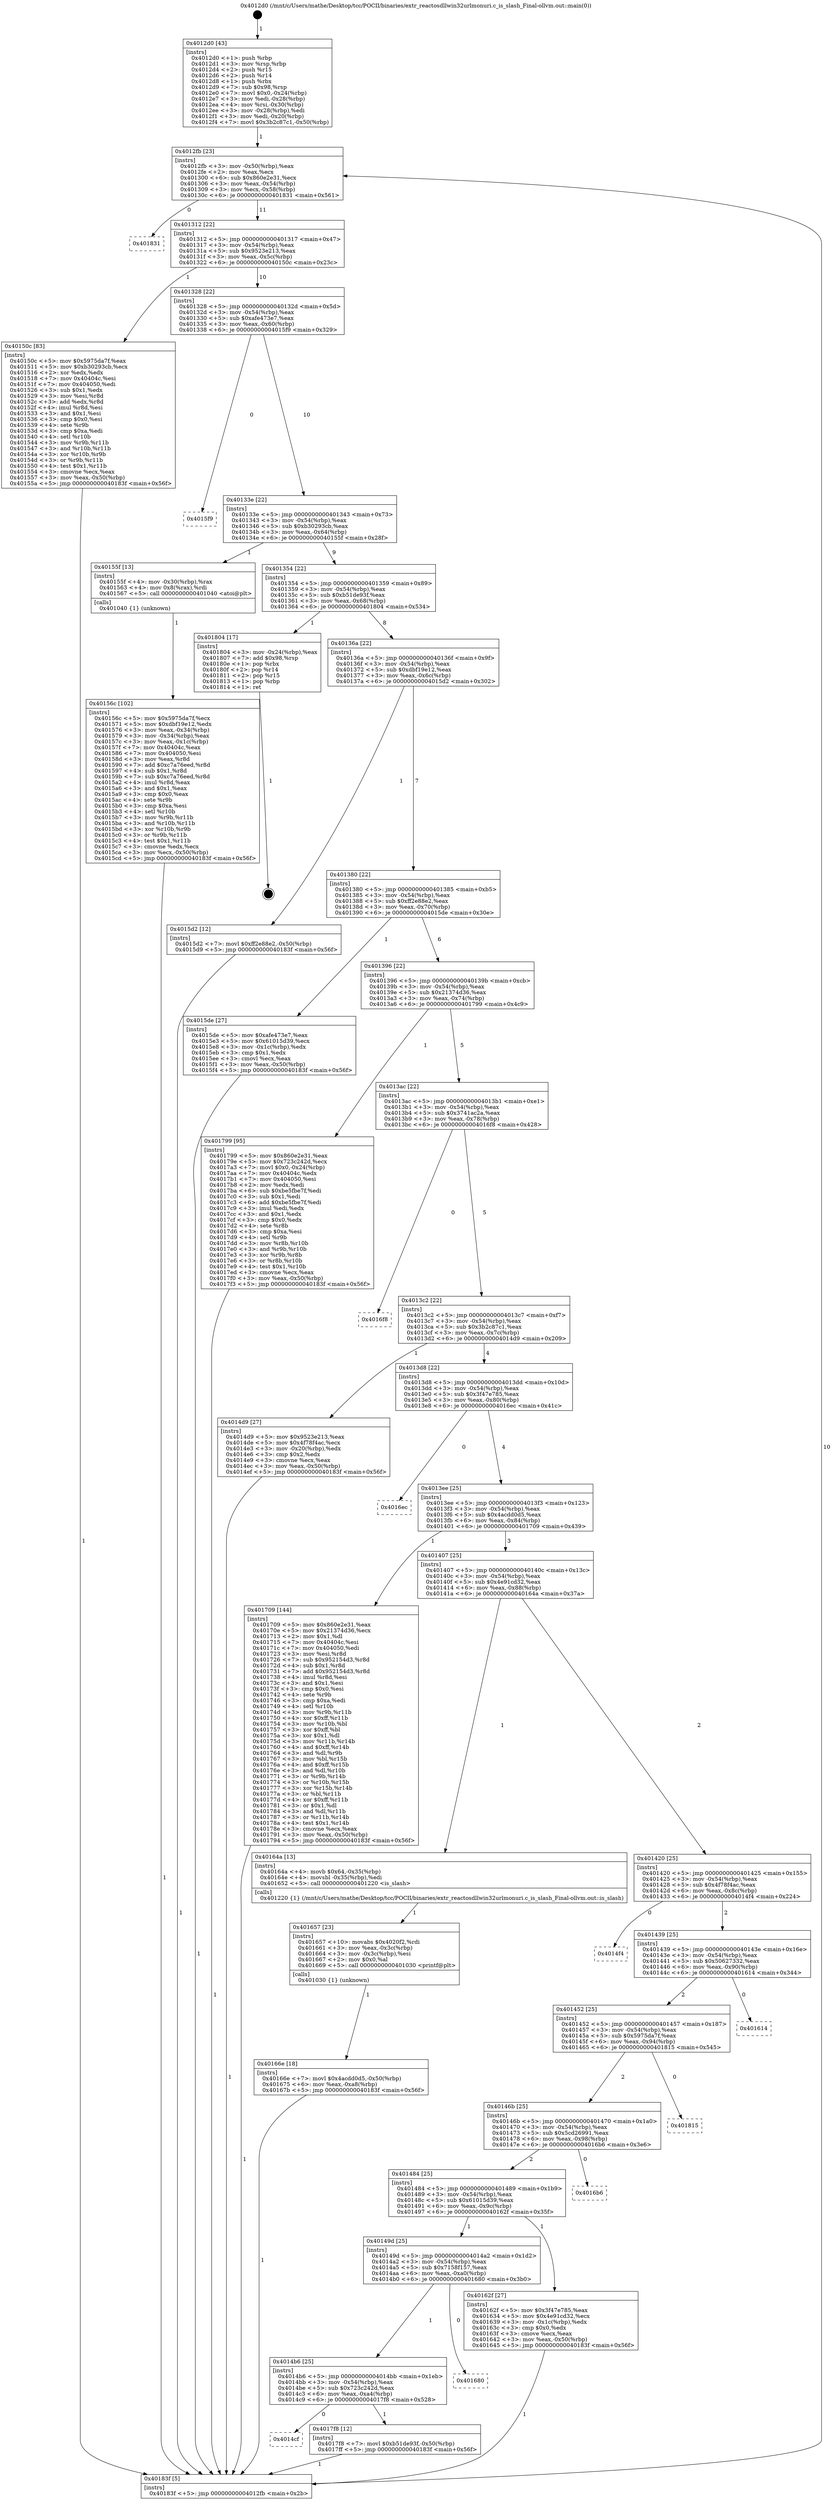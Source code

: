 digraph "0x4012d0" {
  label = "0x4012d0 (/mnt/c/Users/mathe/Desktop/tcc/POCII/binaries/extr_reactosdllwin32urlmonuri.c_is_slash_Final-ollvm.out::main(0))"
  labelloc = "t"
  node[shape=record]

  Entry [label="",width=0.3,height=0.3,shape=circle,fillcolor=black,style=filled]
  "0x4012fb" [label="{
     0x4012fb [23]\l
     | [instrs]\l
     &nbsp;&nbsp;0x4012fb \<+3\>: mov -0x50(%rbp),%eax\l
     &nbsp;&nbsp;0x4012fe \<+2\>: mov %eax,%ecx\l
     &nbsp;&nbsp;0x401300 \<+6\>: sub $0x860e2e31,%ecx\l
     &nbsp;&nbsp;0x401306 \<+3\>: mov %eax,-0x54(%rbp)\l
     &nbsp;&nbsp;0x401309 \<+3\>: mov %ecx,-0x58(%rbp)\l
     &nbsp;&nbsp;0x40130c \<+6\>: je 0000000000401831 \<main+0x561\>\l
  }"]
  "0x401831" [label="{
     0x401831\l
  }", style=dashed]
  "0x401312" [label="{
     0x401312 [22]\l
     | [instrs]\l
     &nbsp;&nbsp;0x401312 \<+5\>: jmp 0000000000401317 \<main+0x47\>\l
     &nbsp;&nbsp;0x401317 \<+3\>: mov -0x54(%rbp),%eax\l
     &nbsp;&nbsp;0x40131a \<+5\>: sub $0x9523e213,%eax\l
     &nbsp;&nbsp;0x40131f \<+3\>: mov %eax,-0x5c(%rbp)\l
     &nbsp;&nbsp;0x401322 \<+6\>: je 000000000040150c \<main+0x23c\>\l
  }"]
  Exit [label="",width=0.3,height=0.3,shape=circle,fillcolor=black,style=filled,peripheries=2]
  "0x40150c" [label="{
     0x40150c [83]\l
     | [instrs]\l
     &nbsp;&nbsp;0x40150c \<+5\>: mov $0x5975da7f,%eax\l
     &nbsp;&nbsp;0x401511 \<+5\>: mov $0xb30293cb,%ecx\l
     &nbsp;&nbsp;0x401516 \<+2\>: xor %edx,%edx\l
     &nbsp;&nbsp;0x401518 \<+7\>: mov 0x40404c,%esi\l
     &nbsp;&nbsp;0x40151f \<+7\>: mov 0x404050,%edi\l
     &nbsp;&nbsp;0x401526 \<+3\>: sub $0x1,%edx\l
     &nbsp;&nbsp;0x401529 \<+3\>: mov %esi,%r8d\l
     &nbsp;&nbsp;0x40152c \<+3\>: add %edx,%r8d\l
     &nbsp;&nbsp;0x40152f \<+4\>: imul %r8d,%esi\l
     &nbsp;&nbsp;0x401533 \<+3\>: and $0x1,%esi\l
     &nbsp;&nbsp;0x401536 \<+3\>: cmp $0x0,%esi\l
     &nbsp;&nbsp;0x401539 \<+4\>: sete %r9b\l
     &nbsp;&nbsp;0x40153d \<+3\>: cmp $0xa,%edi\l
     &nbsp;&nbsp;0x401540 \<+4\>: setl %r10b\l
     &nbsp;&nbsp;0x401544 \<+3\>: mov %r9b,%r11b\l
     &nbsp;&nbsp;0x401547 \<+3\>: and %r10b,%r11b\l
     &nbsp;&nbsp;0x40154a \<+3\>: xor %r10b,%r9b\l
     &nbsp;&nbsp;0x40154d \<+3\>: or %r9b,%r11b\l
     &nbsp;&nbsp;0x401550 \<+4\>: test $0x1,%r11b\l
     &nbsp;&nbsp;0x401554 \<+3\>: cmovne %ecx,%eax\l
     &nbsp;&nbsp;0x401557 \<+3\>: mov %eax,-0x50(%rbp)\l
     &nbsp;&nbsp;0x40155a \<+5\>: jmp 000000000040183f \<main+0x56f\>\l
  }"]
  "0x401328" [label="{
     0x401328 [22]\l
     | [instrs]\l
     &nbsp;&nbsp;0x401328 \<+5\>: jmp 000000000040132d \<main+0x5d\>\l
     &nbsp;&nbsp;0x40132d \<+3\>: mov -0x54(%rbp),%eax\l
     &nbsp;&nbsp;0x401330 \<+5\>: sub $0xafe473e7,%eax\l
     &nbsp;&nbsp;0x401335 \<+3\>: mov %eax,-0x60(%rbp)\l
     &nbsp;&nbsp;0x401338 \<+6\>: je 00000000004015f9 \<main+0x329\>\l
  }"]
  "0x4014cf" [label="{
     0x4014cf\l
  }", style=dashed]
  "0x4015f9" [label="{
     0x4015f9\l
  }", style=dashed]
  "0x40133e" [label="{
     0x40133e [22]\l
     | [instrs]\l
     &nbsp;&nbsp;0x40133e \<+5\>: jmp 0000000000401343 \<main+0x73\>\l
     &nbsp;&nbsp;0x401343 \<+3\>: mov -0x54(%rbp),%eax\l
     &nbsp;&nbsp;0x401346 \<+5\>: sub $0xb30293cb,%eax\l
     &nbsp;&nbsp;0x40134b \<+3\>: mov %eax,-0x64(%rbp)\l
     &nbsp;&nbsp;0x40134e \<+6\>: je 000000000040155f \<main+0x28f\>\l
  }"]
  "0x4017f8" [label="{
     0x4017f8 [12]\l
     | [instrs]\l
     &nbsp;&nbsp;0x4017f8 \<+7\>: movl $0xb51de93f,-0x50(%rbp)\l
     &nbsp;&nbsp;0x4017ff \<+5\>: jmp 000000000040183f \<main+0x56f\>\l
  }"]
  "0x40155f" [label="{
     0x40155f [13]\l
     | [instrs]\l
     &nbsp;&nbsp;0x40155f \<+4\>: mov -0x30(%rbp),%rax\l
     &nbsp;&nbsp;0x401563 \<+4\>: mov 0x8(%rax),%rdi\l
     &nbsp;&nbsp;0x401567 \<+5\>: call 0000000000401040 \<atoi@plt\>\l
     | [calls]\l
     &nbsp;&nbsp;0x401040 \{1\} (unknown)\l
  }"]
  "0x401354" [label="{
     0x401354 [22]\l
     | [instrs]\l
     &nbsp;&nbsp;0x401354 \<+5\>: jmp 0000000000401359 \<main+0x89\>\l
     &nbsp;&nbsp;0x401359 \<+3\>: mov -0x54(%rbp),%eax\l
     &nbsp;&nbsp;0x40135c \<+5\>: sub $0xb51de93f,%eax\l
     &nbsp;&nbsp;0x401361 \<+3\>: mov %eax,-0x68(%rbp)\l
     &nbsp;&nbsp;0x401364 \<+6\>: je 0000000000401804 \<main+0x534\>\l
  }"]
  "0x4014b6" [label="{
     0x4014b6 [25]\l
     | [instrs]\l
     &nbsp;&nbsp;0x4014b6 \<+5\>: jmp 00000000004014bb \<main+0x1eb\>\l
     &nbsp;&nbsp;0x4014bb \<+3\>: mov -0x54(%rbp),%eax\l
     &nbsp;&nbsp;0x4014be \<+5\>: sub $0x723c242d,%eax\l
     &nbsp;&nbsp;0x4014c3 \<+6\>: mov %eax,-0xa4(%rbp)\l
     &nbsp;&nbsp;0x4014c9 \<+6\>: je 00000000004017f8 \<main+0x528\>\l
  }"]
  "0x401804" [label="{
     0x401804 [17]\l
     | [instrs]\l
     &nbsp;&nbsp;0x401804 \<+3\>: mov -0x24(%rbp),%eax\l
     &nbsp;&nbsp;0x401807 \<+7\>: add $0x98,%rsp\l
     &nbsp;&nbsp;0x40180e \<+1\>: pop %rbx\l
     &nbsp;&nbsp;0x40180f \<+2\>: pop %r14\l
     &nbsp;&nbsp;0x401811 \<+2\>: pop %r15\l
     &nbsp;&nbsp;0x401813 \<+1\>: pop %rbp\l
     &nbsp;&nbsp;0x401814 \<+1\>: ret\l
  }"]
  "0x40136a" [label="{
     0x40136a [22]\l
     | [instrs]\l
     &nbsp;&nbsp;0x40136a \<+5\>: jmp 000000000040136f \<main+0x9f\>\l
     &nbsp;&nbsp;0x40136f \<+3\>: mov -0x54(%rbp),%eax\l
     &nbsp;&nbsp;0x401372 \<+5\>: sub $0xdbf19e12,%eax\l
     &nbsp;&nbsp;0x401377 \<+3\>: mov %eax,-0x6c(%rbp)\l
     &nbsp;&nbsp;0x40137a \<+6\>: je 00000000004015d2 \<main+0x302\>\l
  }"]
  "0x401680" [label="{
     0x401680\l
  }", style=dashed]
  "0x4015d2" [label="{
     0x4015d2 [12]\l
     | [instrs]\l
     &nbsp;&nbsp;0x4015d2 \<+7\>: movl $0xff2e88e2,-0x50(%rbp)\l
     &nbsp;&nbsp;0x4015d9 \<+5\>: jmp 000000000040183f \<main+0x56f\>\l
  }"]
  "0x401380" [label="{
     0x401380 [22]\l
     | [instrs]\l
     &nbsp;&nbsp;0x401380 \<+5\>: jmp 0000000000401385 \<main+0xb5\>\l
     &nbsp;&nbsp;0x401385 \<+3\>: mov -0x54(%rbp),%eax\l
     &nbsp;&nbsp;0x401388 \<+5\>: sub $0xff2e88e2,%eax\l
     &nbsp;&nbsp;0x40138d \<+3\>: mov %eax,-0x70(%rbp)\l
     &nbsp;&nbsp;0x401390 \<+6\>: je 00000000004015de \<main+0x30e\>\l
  }"]
  "0x40166e" [label="{
     0x40166e [18]\l
     | [instrs]\l
     &nbsp;&nbsp;0x40166e \<+7\>: movl $0x4acdd0d5,-0x50(%rbp)\l
     &nbsp;&nbsp;0x401675 \<+6\>: mov %eax,-0xa8(%rbp)\l
     &nbsp;&nbsp;0x40167b \<+5\>: jmp 000000000040183f \<main+0x56f\>\l
  }"]
  "0x4015de" [label="{
     0x4015de [27]\l
     | [instrs]\l
     &nbsp;&nbsp;0x4015de \<+5\>: mov $0xafe473e7,%eax\l
     &nbsp;&nbsp;0x4015e3 \<+5\>: mov $0x61015d39,%ecx\l
     &nbsp;&nbsp;0x4015e8 \<+3\>: mov -0x1c(%rbp),%edx\l
     &nbsp;&nbsp;0x4015eb \<+3\>: cmp $0x1,%edx\l
     &nbsp;&nbsp;0x4015ee \<+3\>: cmovl %ecx,%eax\l
     &nbsp;&nbsp;0x4015f1 \<+3\>: mov %eax,-0x50(%rbp)\l
     &nbsp;&nbsp;0x4015f4 \<+5\>: jmp 000000000040183f \<main+0x56f\>\l
  }"]
  "0x401396" [label="{
     0x401396 [22]\l
     | [instrs]\l
     &nbsp;&nbsp;0x401396 \<+5\>: jmp 000000000040139b \<main+0xcb\>\l
     &nbsp;&nbsp;0x40139b \<+3\>: mov -0x54(%rbp),%eax\l
     &nbsp;&nbsp;0x40139e \<+5\>: sub $0x21374d36,%eax\l
     &nbsp;&nbsp;0x4013a3 \<+3\>: mov %eax,-0x74(%rbp)\l
     &nbsp;&nbsp;0x4013a6 \<+6\>: je 0000000000401799 \<main+0x4c9\>\l
  }"]
  "0x401657" [label="{
     0x401657 [23]\l
     | [instrs]\l
     &nbsp;&nbsp;0x401657 \<+10\>: movabs $0x4020f2,%rdi\l
     &nbsp;&nbsp;0x401661 \<+3\>: mov %eax,-0x3c(%rbp)\l
     &nbsp;&nbsp;0x401664 \<+3\>: mov -0x3c(%rbp),%esi\l
     &nbsp;&nbsp;0x401667 \<+2\>: mov $0x0,%al\l
     &nbsp;&nbsp;0x401669 \<+5\>: call 0000000000401030 \<printf@plt\>\l
     | [calls]\l
     &nbsp;&nbsp;0x401030 \{1\} (unknown)\l
  }"]
  "0x401799" [label="{
     0x401799 [95]\l
     | [instrs]\l
     &nbsp;&nbsp;0x401799 \<+5\>: mov $0x860e2e31,%eax\l
     &nbsp;&nbsp;0x40179e \<+5\>: mov $0x723c242d,%ecx\l
     &nbsp;&nbsp;0x4017a3 \<+7\>: movl $0x0,-0x24(%rbp)\l
     &nbsp;&nbsp;0x4017aa \<+7\>: mov 0x40404c,%edx\l
     &nbsp;&nbsp;0x4017b1 \<+7\>: mov 0x404050,%esi\l
     &nbsp;&nbsp;0x4017b8 \<+2\>: mov %edx,%edi\l
     &nbsp;&nbsp;0x4017ba \<+6\>: sub $0xbe5fbe7f,%edi\l
     &nbsp;&nbsp;0x4017c0 \<+3\>: sub $0x1,%edi\l
     &nbsp;&nbsp;0x4017c3 \<+6\>: add $0xbe5fbe7f,%edi\l
     &nbsp;&nbsp;0x4017c9 \<+3\>: imul %edi,%edx\l
     &nbsp;&nbsp;0x4017cc \<+3\>: and $0x1,%edx\l
     &nbsp;&nbsp;0x4017cf \<+3\>: cmp $0x0,%edx\l
     &nbsp;&nbsp;0x4017d2 \<+4\>: sete %r8b\l
     &nbsp;&nbsp;0x4017d6 \<+3\>: cmp $0xa,%esi\l
     &nbsp;&nbsp;0x4017d9 \<+4\>: setl %r9b\l
     &nbsp;&nbsp;0x4017dd \<+3\>: mov %r8b,%r10b\l
     &nbsp;&nbsp;0x4017e0 \<+3\>: and %r9b,%r10b\l
     &nbsp;&nbsp;0x4017e3 \<+3\>: xor %r9b,%r8b\l
     &nbsp;&nbsp;0x4017e6 \<+3\>: or %r8b,%r10b\l
     &nbsp;&nbsp;0x4017e9 \<+4\>: test $0x1,%r10b\l
     &nbsp;&nbsp;0x4017ed \<+3\>: cmovne %ecx,%eax\l
     &nbsp;&nbsp;0x4017f0 \<+3\>: mov %eax,-0x50(%rbp)\l
     &nbsp;&nbsp;0x4017f3 \<+5\>: jmp 000000000040183f \<main+0x56f\>\l
  }"]
  "0x4013ac" [label="{
     0x4013ac [22]\l
     | [instrs]\l
     &nbsp;&nbsp;0x4013ac \<+5\>: jmp 00000000004013b1 \<main+0xe1\>\l
     &nbsp;&nbsp;0x4013b1 \<+3\>: mov -0x54(%rbp),%eax\l
     &nbsp;&nbsp;0x4013b4 \<+5\>: sub $0x3741ac2a,%eax\l
     &nbsp;&nbsp;0x4013b9 \<+3\>: mov %eax,-0x78(%rbp)\l
     &nbsp;&nbsp;0x4013bc \<+6\>: je 00000000004016f8 \<main+0x428\>\l
  }"]
  "0x40149d" [label="{
     0x40149d [25]\l
     | [instrs]\l
     &nbsp;&nbsp;0x40149d \<+5\>: jmp 00000000004014a2 \<main+0x1d2\>\l
     &nbsp;&nbsp;0x4014a2 \<+3\>: mov -0x54(%rbp),%eax\l
     &nbsp;&nbsp;0x4014a5 \<+5\>: sub $0x7158f157,%eax\l
     &nbsp;&nbsp;0x4014aa \<+6\>: mov %eax,-0xa0(%rbp)\l
     &nbsp;&nbsp;0x4014b0 \<+6\>: je 0000000000401680 \<main+0x3b0\>\l
  }"]
  "0x4016f8" [label="{
     0x4016f8\l
  }", style=dashed]
  "0x4013c2" [label="{
     0x4013c2 [22]\l
     | [instrs]\l
     &nbsp;&nbsp;0x4013c2 \<+5\>: jmp 00000000004013c7 \<main+0xf7\>\l
     &nbsp;&nbsp;0x4013c7 \<+3\>: mov -0x54(%rbp),%eax\l
     &nbsp;&nbsp;0x4013ca \<+5\>: sub $0x3b2c87c1,%eax\l
     &nbsp;&nbsp;0x4013cf \<+3\>: mov %eax,-0x7c(%rbp)\l
     &nbsp;&nbsp;0x4013d2 \<+6\>: je 00000000004014d9 \<main+0x209\>\l
  }"]
  "0x40162f" [label="{
     0x40162f [27]\l
     | [instrs]\l
     &nbsp;&nbsp;0x40162f \<+5\>: mov $0x3f47e785,%eax\l
     &nbsp;&nbsp;0x401634 \<+5\>: mov $0x4e91cd32,%ecx\l
     &nbsp;&nbsp;0x401639 \<+3\>: mov -0x1c(%rbp),%edx\l
     &nbsp;&nbsp;0x40163c \<+3\>: cmp $0x0,%edx\l
     &nbsp;&nbsp;0x40163f \<+3\>: cmove %ecx,%eax\l
     &nbsp;&nbsp;0x401642 \<+3\>: mov %eax,-0x50(%rbp)\l
     &nbsp;&nbsp;0x401645 \<+5\>: jmp 000000000040183f \<main+0x56f\>\l
  }"]
  "0x4014d9" [label="{
     0x4014d9 [27]\l
     | [instrs]\l
     &nbsp;&nbsp;0x4014d9 \<+5\>: mov $0x9523e213,%eax\l
     &nbsp;&nbsp;0x4014de \<+5\>: mov $0x4f78f4ac,%ecx\l
     &nbsp;&nbsp;0x4014e3 \<+3\>: mov -0x20(%rbp),%edx\l
     &nbsp;&nbsp;0x4014e6 \<+3\>: cmp $0x2,%edx\l
     &nbsp;&nbsp;0x4014e9 \<+3\>: cmovne %ecx,%eax\l
     &nbsp;&nbsp;0x4014ec \<+3\>: mov %eax,-0x50(%rbp)\l
     &nbsp;&nbsp;0x4014ef \<+5\>: jmp 000000000040183f \<main+0x56f\>\l
  }"]
  "0x4013d8" [label="{
     0x4013d8 [22]\l
     | [instrs]\l
     &nbsp;&nbsp;0x4013d8 \<+5\>: jmp 00000000004013dd \<main+0x10d\>\l
     &nbsp;&nbsp;0x4013dd \<+3\>: mov -0x54(%rbp),%eax\l
     &nbsp;&nbsp;0x4013e0 \<+5\>: sub $0x3f47e785,%eax\l
     &nbsp;&nbsp;0x4013e5 \<+3\>: mov %eax,-0x80(%rbp)\l
     &nbsp;&nbsp;0x4013e8 \<+6\>: je 00000000004016ec \<main+0x41c\>\l
  }"]
  "0x40183f" [label="{
     0x40183f [5]\l
     | [instrs]\l
     &nbsp;&nbsp;0x40183f \<+5\>: jmp 00000000004012fb \<main+0x2b\>\l
  }"]
  "0x4012d0" [label="{
     0x4012d0 [43]\l
     | [instrs]\l
     &nbsp;&nbsp;0x4012d0 \<+1\>: push %rbp\l
     &nbsp;&nbsp;0x4012d1 \<+3\>: mov %rsp,%rbp\l
     &nbsp;&nbsp;0x4012d4 \<+2\>: push %r15\l
     &nbsp;&nbsp;0x4012d6 \<+2\>: push %r14\l
     &nbsp;&nbsp;0x4012d8 \<+1\>: push %rbx\l
     &nbsp;&nbsp;0x4012d9 \<+7\>: sub $0x98,%rsp\l
     &nbsp;&nbsp;0x4012e0 \<+7\>: movl $0x0,-0x24(%rbp)\l
     &nbsp;&nbsp;0x4012e7 \<+3\>: mov %edi,-0x28(%rbp)\l
     &nbsp;&nbsp;0x4012ea \<+4\>: mov %rsi,-0x30(%rbp)\l
     &nbsp;&nbsp;0x4012ee \<+3\>: mov -0x28(%rbp),%edi\l
     &nbsp;&nbsp;0x4012f1 \<+3\>: mov %edi,-0x20(%rbp)\l
     &nbsp;&nbsp;0x4012f4 \<+7\>: movl $0x3b2c87c1,-0x50(%rbp)\l
  }"]
  "0x40156c" [label="{
     0x40156c [102]\l
     | [instrs]\l
     &nbsp;&nbsp;0x40156c \<+5\>: mov $0x5975da7f,%ecx\l
     &nbsp;&nbsp;0x401571 \<+5\>: mov $0xdbf19e12,%edx\l
     &nbsp;&nbsp;0x401576 \<+3\>: mov %eax,-0x34(%rbp)\l
     &nbsp;&nbsp;0x401579 \<+3\>: mov -0x34(%rbp),%eax\l
     &nbsp;&nbsp;0x40157c \<+3\>: mov %eax,-0x1c(%rbp)\l
     &nbsp;&nbsp;0x40157f \<+7\>: mov 0x40404c,%eax\l
     &nbsp;&nbsp;0x401586 \<+7\>: mov 0x404050,%esi\l
     &nbsp;&nbsp;0x40158d \<+3\>: mov %eax,%r8d\l
     &nbsp;&nbsp;0x401590 \<+7\>: add $0xc7a76eed,%r8d\l
     &nbsp;&nbsp;0x401597 \<+4\>: sub $0x1,%r8d\l
     &nbsp;&nbsp;0x40159b \<+7\>: sub $0xc7a76eed,%r8d\l
     &nbsp;&nbsp;0x4015a2 \<+4\>: imul %r8d,%eax\l
     &nbsp;&nbsp;0x4015a6 \<+3\>: and $0x1,%eax\l
     &nbsp;&nbsp;0x4015a9 \<+3\>: cmp $0x0,%eax\l
     &nbsp;&nbsp;0x4015ac \<+4\>: sete %r9b\l
     &nbsp;&nbsp;0x4015b0 \<+3\>: cmp $0xa,%esi\l
     &nbsp;&nbsp;0x4015b3 \<+4\>: setl %r10b\l
     &nbsp;&nbsp;0x4015b7 \<+3\>: mov %r9b,%r11b\l
     &nbsp;&nbsp;0x4015ba \<+3\>: and %r10b,%r11b\l
     &nbsp;&nbsp;0x4015bd \<+3\>: xor %r10b,%r9b\l
     &nbsp;&nbsp;0x4015c0 \<+3\>: or %r9b,%r11b\l
     &nbsp;&nbsp;0x4015c3 \<+4\>: test $0x1,%r11b\l
     &nbsp;&nbsp;0x4015c7 \<+3\>: cmovne %edx,%ecx\l
     &nbsp;&nbsp;0x4015ca \<+3\>: mov %ecx,-0x50(%rbp)\l
     &nbsp;&nbsp;0x4015cd \<+5\>: jmp 000000000040183f \<main+0x56f\>\l
  }"]
  "0x401484" [label="{
     0x401484 [25]\l
     | [instrs]\l
     &nbsp;&nbsp;0x401484 \<+5\>: jmp 0000000000401489 \<main+0x1b9\>\l
     &nbsp;&nbsp;0x401489 \<+3\>: mov -0x54(%rbp),%eax\l
     &nbsp;&nbsp;0x40148c \<+5\>: sub $0x61015d39,%eax\l
     &nbsp;&nbsp;0x401491 \<+6\>: mov %eax,-0x9c(%rbp)\l
     &nbsp;&nbsp;0x401497 \<+6\>: je 000000000040162f \<main+0x35f\>\l
  }"]
  "0x4016ec" [label="{
     0x4016ec\l
  }", style=dashed]
  "0x4013ee" [label="{
     0x4013ee [25]\l
     | [instrs]\l
     &nbsp;&nbsp;0x4013ee \<+5\>: jmp 00000000004013f3 \<main+0x123\>\l
     &nbsp;&nbsp;0x4013f3 \<+3\>: mov -0x54(%rbp),%eax\l
     &nbsp;&nbsp;0x4013f6 \<+5\>: sub $0x4acdd0d5,%eax\l
     &nbsp;&nbsp;0x4013fb \<+6\>: mov %eax,-0x84(%rbp)\l
     &nbsp;&nbsp;0x401401 \<+6\>: je 0000000000401709 \<main+0x439\>\l
  }"]
  "0x4016b6" [label="{
     0x4016b6\l
  }", style=dashed]
  "0x401709" [label="{
     0x401709 [144]\l
     | [instrs]\l
     &nbsp;&nbsp;0x401709 \<+5\>: mov $0x860e2e31,%eax\l
     &nbsp;&nbsp;0x40170e \<+5\>: mov $0x21374d36,%ecx\l
     &nbsp;&nbsp;0x401713 \<+2\>: mov $0x1,%dl\l
     &nbsp;&nbsp;0x401715 \<+7\>: mov 0x40404c,%esi\l
     &nbsp;&nbsp;0x40171c \<+7\>: mov 0x404050,%edi\l
     &nbsp;&nbsp;0x401723 \<+3\>: mov %esi,%r8d\l
     &nbsp;&nbsp;0x401726 \<+7\>: sub $0x952154d3,%r8d\l
     &nbsp;&nbsp;0x40172d \<+4\>: sub $0x1,%r8d\l
     &nbsp;&nbsp;0x401731 \<+7\>: add $0x952154d3,%r8d\l
     &nbsp;&nbsp;0x401738 \<+4\>: imul %r8d,%esi\l
     &nbsp;&nbsp;0x40173c \<+3\>: and $0x1,%esi\l
     &nbsp;&nbsp;0x40173f \<+3\>: cmp $0x0,%esi\l
     &nbsp;&nbsp;0x401742 \<+4\>: sete %r9b\l
     &nbsp;&nbsp;0x401746 \<+3\>: cmp $0xa,%edi\l
     &nbsp;&nbsp;0x401749 \<+4\>: setl %r10b\l
     &nbsp;&nbsp;0x40174d \<+3\>: mov %r9b,%r11b\l
     &nbsp;&nbsp;0x401750 \<+4\>: xor $0xff,%r11b\l
     &nbsp;&nbsp;0x401754 \<+3\>: mov %r10b,%bl\l
     &nbsp;&nbsp;0x401757 \<+3\>: xor $0xff,%bl\l
     &nbsp;&nbsp;0x40175a \<+3\>: xor $0x1,%dl\l
     &nbsp;&nbsp;0x40175d \<+3\>: mov %r11b,%r14b\l
     &nbsp;&nbsp;0x401760 \<+4\>: and $0xff,%r14b\l
     &nbsp;&nbsp;0x401764 \<+3\>: and %dl,%r9b\l
     &nbsp;&nbsp;0x401767 \<+3\>: mov %bl,%r15b\l
     &nbsp;&nbsp;0x40176a \<+4\>: and $0xff,%r15b\l
     &nbsp;&nbsp;0x40176e \<+3\>: and %dl,%r10b\l
     &nbsp;&nbsp;0x401771 \<+3\>: or %r9b,%r14b\l
     &nbsp;&nbsp;0x401774 \<+3\>: or %r10b,%r15b\l
     &nbsp;&nbsp;0x401777 \<+3\>: xor %r15b,%r14b\l
     &nbsp;&nbsp;0x40177a \<+3\>: or %bl,%r11b\l
     &nbsp;&nbsp;0x40177d \<+4\>: xor $0xff,%r11b\l
     &nbsp;&nbsp;0x401781 \<+3\>: or $0x1,%dl\l
     &nbsp;&nbsp;0x401784 \<+3\>: and %dl,%r11b\l
     &nbsp;&nbsp;0x401787 \<+3\>: or %r11b,%r14b\l
     &nbsp;&nbsp;0x40178a \<+4\>: test $0x1,%r14b\l
     &nbsp;&nbsp;0x40178e \<+3\>: cmovne %ecx,%eax\l
     &nbsp;&nbsp;0x401791 \<+3\>: mov %eax,-0x50(%rbp)\l
     &nbsp;&nbsp;0x401794 \<+5\>: jmp 000000000040183f \<main+0x56f\>\l
  }"]
  "0x401407" [label="{
     0x401407 [25]\l
     | [instrs]\l
     &nbsp;&nbsp;0x401407 \<+5\>: jmp 000000000040140c \<main+0x13c\>\l
     &nbsp;&nbsp;0x40140c \<+3\>: mov -0x54(%rbp),%eax\l
     &nbsp;&nbsp;0x40140f \<+5\>: sub $0x4e91cd32,%eax\l
     &nbsp;&nbsp;0x401414 \<+6\>: mov %eax,-0x88(%rbp)\l
     &nbsp;&nbsp;0x40141a \<+6\>: je 000000000040164a \<main+0x37a\>\l
  }"]
  "0x40146b" [label="{
     0x40146b [25]\l
     | [instrs]\l
     &nbsp;&nbsp;0x40146b \<+5\>: jmp 0000000000401470 \<main+0x1a0\>\l
     &nbsp;&nbsp;0x401470 \<+3\>: mov -0x54(%rbp),%eax\l
     &nbsp;&nbsp;0x401473 \<+5\>: sub $0x5cd26991,%eax\l
     &nbsp;&nbsp;0x401478 \<+6\>: mov %eax,-0x98(%rbp)\l
     &nbsp;&nbsp;0x40147e \<+6\>: je 00000000004016b6 \<main+0x3e6\>\l
  }"]
  "0x40164a" [label="{
     0x40164a [13]\l
     | [instrs]\l
     &nbsp;&nbsp;0x40164a \<+4\>: movb $0x64,-0x35(%rbp)\l
     &nbsp;&nbsp;0x40164e \<+4\>: movsbl -0x35(%rbp),%edi\l
     &nbsp;&nbsp;0x401652 \<+5\>: call 0000000000401220 \<is_slash\>\l
     | [calls]\l
     &nbsp;&nbsp;0x401220 \{1\} (/mnt/c/Users/mathe/Desktop/tcc/POCII/binaries/extr_reactosdllwin32urlmonuri.c_is_slash_Final-ollvm.out::is_slash)\l
  }"]
  "0x401420" [label="{
     0x401420 [25]\l
     | [instrs]\l
     &nbsp;&nbsp;0x401420 \<+5\>: jmp 0000000000401425 \<main+0x155\>\l
     &nbsp;&nbsp;0x401425 \<+3\>: mov -0x54(%rbp),%eax\l
     &nbsp;&nbsp;0x401428 \<+5\>: sub $0x4f78f4ac,%eax\l
     &nbsp;&nbsp;0x40142d \<+6\>: mov %eax,-0x8c(%rbp)\l
     &nbsp;&nbsp;0x401433 \<+6\>: je 00000000004014f4 \<main+0x224\>\l
  }"]
  "0x401815" [label="{
     0x401815\l
  }", style=dashed]
  "0x4014f4" [label="{
     0x4014f4\l
  }", style=dashed]
  "0x401439" [label="{
     0x401439 [25]\l
     | [instrs]\l
     &nbsp;&nbsp;0x401439 \<+5\>: jmp 000000000040143e \<main+0x16e\>\l
     &nbsp;&nbsp;0x40143e \<+3\>: mov -0x54(%rbp),%eax\l
     &nbsp;&nbsp;0x401441 \<+5\>: sub $0x50627332,%eax\l
     &nbsp;&nbsp;0x401446 \<+6\>: mov %eax,-0x90(%rbp)\l
     &nbsp;&nbsp;0x40144c \<+6\>: je 0000000000401614 \<main+0x344\>\l
  }"]
  "0x401452" [label="{
     0x401452 [25]\l
     | [instrs]\l
     &nbsp;&nbsp;0x401452 \<+5\>: jmp 0000000000401457 \<main+0x187\>\l
     &nbsp;&nbsp;0x401457 \<+3\>: mov -0x54(%rbp),%eax\l
     &nbsp;&nbsp;0x40145a \<+5\>: sub $0x5975da7f,%eax\l
     &nbsp;&nbsp;0x40145f \<+6\>: mov %eax,-0x94(%rbp)\l
     &nbsp;&nbsp;0x401465 \<+6\>: je 0000000000401815 \<main+0x545\>\l
  }"]
  "0x401614" [label="{
     0x401614\l
  }", style=dashed]
  Entry -> "0x4012d0" [label=" 1"]
  "0x4012fb" -> "0x401831" [label=" 0"]
  "0x4012fb" -> "0x401312" [label=" 11"]
  "0x401804" -> Exit [label=" 1"]
  "0x401312" -> "0x40150c" [label=" 1"]
  "0x401312" -> "0x401328" [label=" 10"]
  "0x4017f8" -> "0x40183f" [label=" 1"]
  "0x401328" -> "0x4015f9" [label=" 0"]
  "0x401328" -> "0x40133e" [label=" 10"]
  "0x4014b6" -> "0x4014cf" [label=" 0"]
  "0x40133e" -> "0x40155f" [label=" 1"]
  "0x40133e" -> "0x401354" [label=" 9"]
  "0x4014b6" -> "0x4017f8" [label=" 1"]
  "0x401354" -> "0x401804" [label=" 1"]
  "0x401354" -> "0x40136a" [label=" 8"]
  "0x40149d" -> "0x4014b6" [label=" 1"]
  "0x40136a" -> "0x4015d2" [label=" 1"]
  "0x40136a" -> "0x401380" [label=" 7"]
  "0x40149d" -> "0x401680" [label=" 0"]
  "0x401380" -> "0x4015de" [label=" 1"]
  "0x401380" -> "0x401396" [label=" 6"]
  "0x401799" -> "0x40183f" [label=" 1"]
  "0x401396" -> "0x401799" [label=" 1"]
  "0x401396" -> "0x4013ac" [label=" 5"]
  "0x401709" -> "0x40183f" [label=" 1"]
  "0x4013ac" -> "0x4016f8" [label=" 0"]
  "0x4013ac" -> "0x4013c2" [label=" 5"]
  "0x40166e" -> "0x40183f" [label=" 1"]
  "0x4013c2" -> "0x4014d9" [label=" 1"]
  "0x4013c2" -> "0x4013d8" [label=" 4"]
  "0x4014d9" -> "0x40183f" [label=" 1"]
  "0x4012d0" -> "0x4012fb" [label=" 1"]
  "0x40183f" -> "0x4012fb" [label=" 10"]
  "0x40150c" -> "0x40183f" [label=" 1"]
  "0x40155f" -> "0x40156c" [label=" 1"]
  "0x40156c" -> "0x40183f" [label=" 1"]
  "0x4015d2" -> "0x40183f" [label=" 1"]
  "0x4015de" -> "0x40183f" [label=" 1"]
  "0x401657" -> "0x40166e" [label=" 1"]
  "0x4013d8" -> "0x4016ec" [label=" 0"]
  "0x4013d8" -> "0x4013ee" [label=" 4"]
  "0x40162f" -> "0x40183f" [label=" 1"]
  "0x4013ee" -> "0x401709" [label=" 1"]
  "0x4013ee" -> "0x401407" [label=" 3"]
  "0x401484" -> "0x40149d" [label=" 1"]
  "0x401407" -> "0x40164a" [label=" 1"]
  "0x401407" -> "0x401420" [label=" 2"]
  "0x40164a" -> "0x401657" [label=" 1"]
  "0x401420" -> "0x4014f4" [label=" 0"]
  "0x401420" -> "0x401439" [label=" 2"]
  "0x40146b" -> "0x401484" [label=" 2"]
  "0x401439" -> "0x401614" [label=" 0"]
  "0x401439" -> "0x401452" [label=" 2"]
  "0x40146b" -> "0x4016b6" [label=" 0"]
  "0x401452" -> "0x401815" [label=" 0"]
  "0x401452" -> "0x40146b" [label=" 2"]
  "0x401484" -> "0x40162f" [label=" 1"]
}
